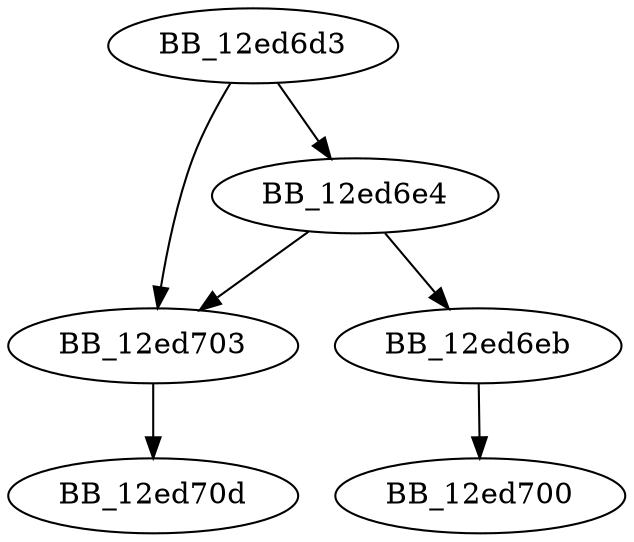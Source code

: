 DiGraph __unlock_file{
BB_12ed6d3->BB_12ed6e4
BB_12ed6d3->BB_12ed703
BB_12ed6e4->BB_12ed6eb
BB_12ed6e4->BB_12ed703
BB_12ed6eb->BB_12ed700
BB_12ed703->BB_12ed70d
}
